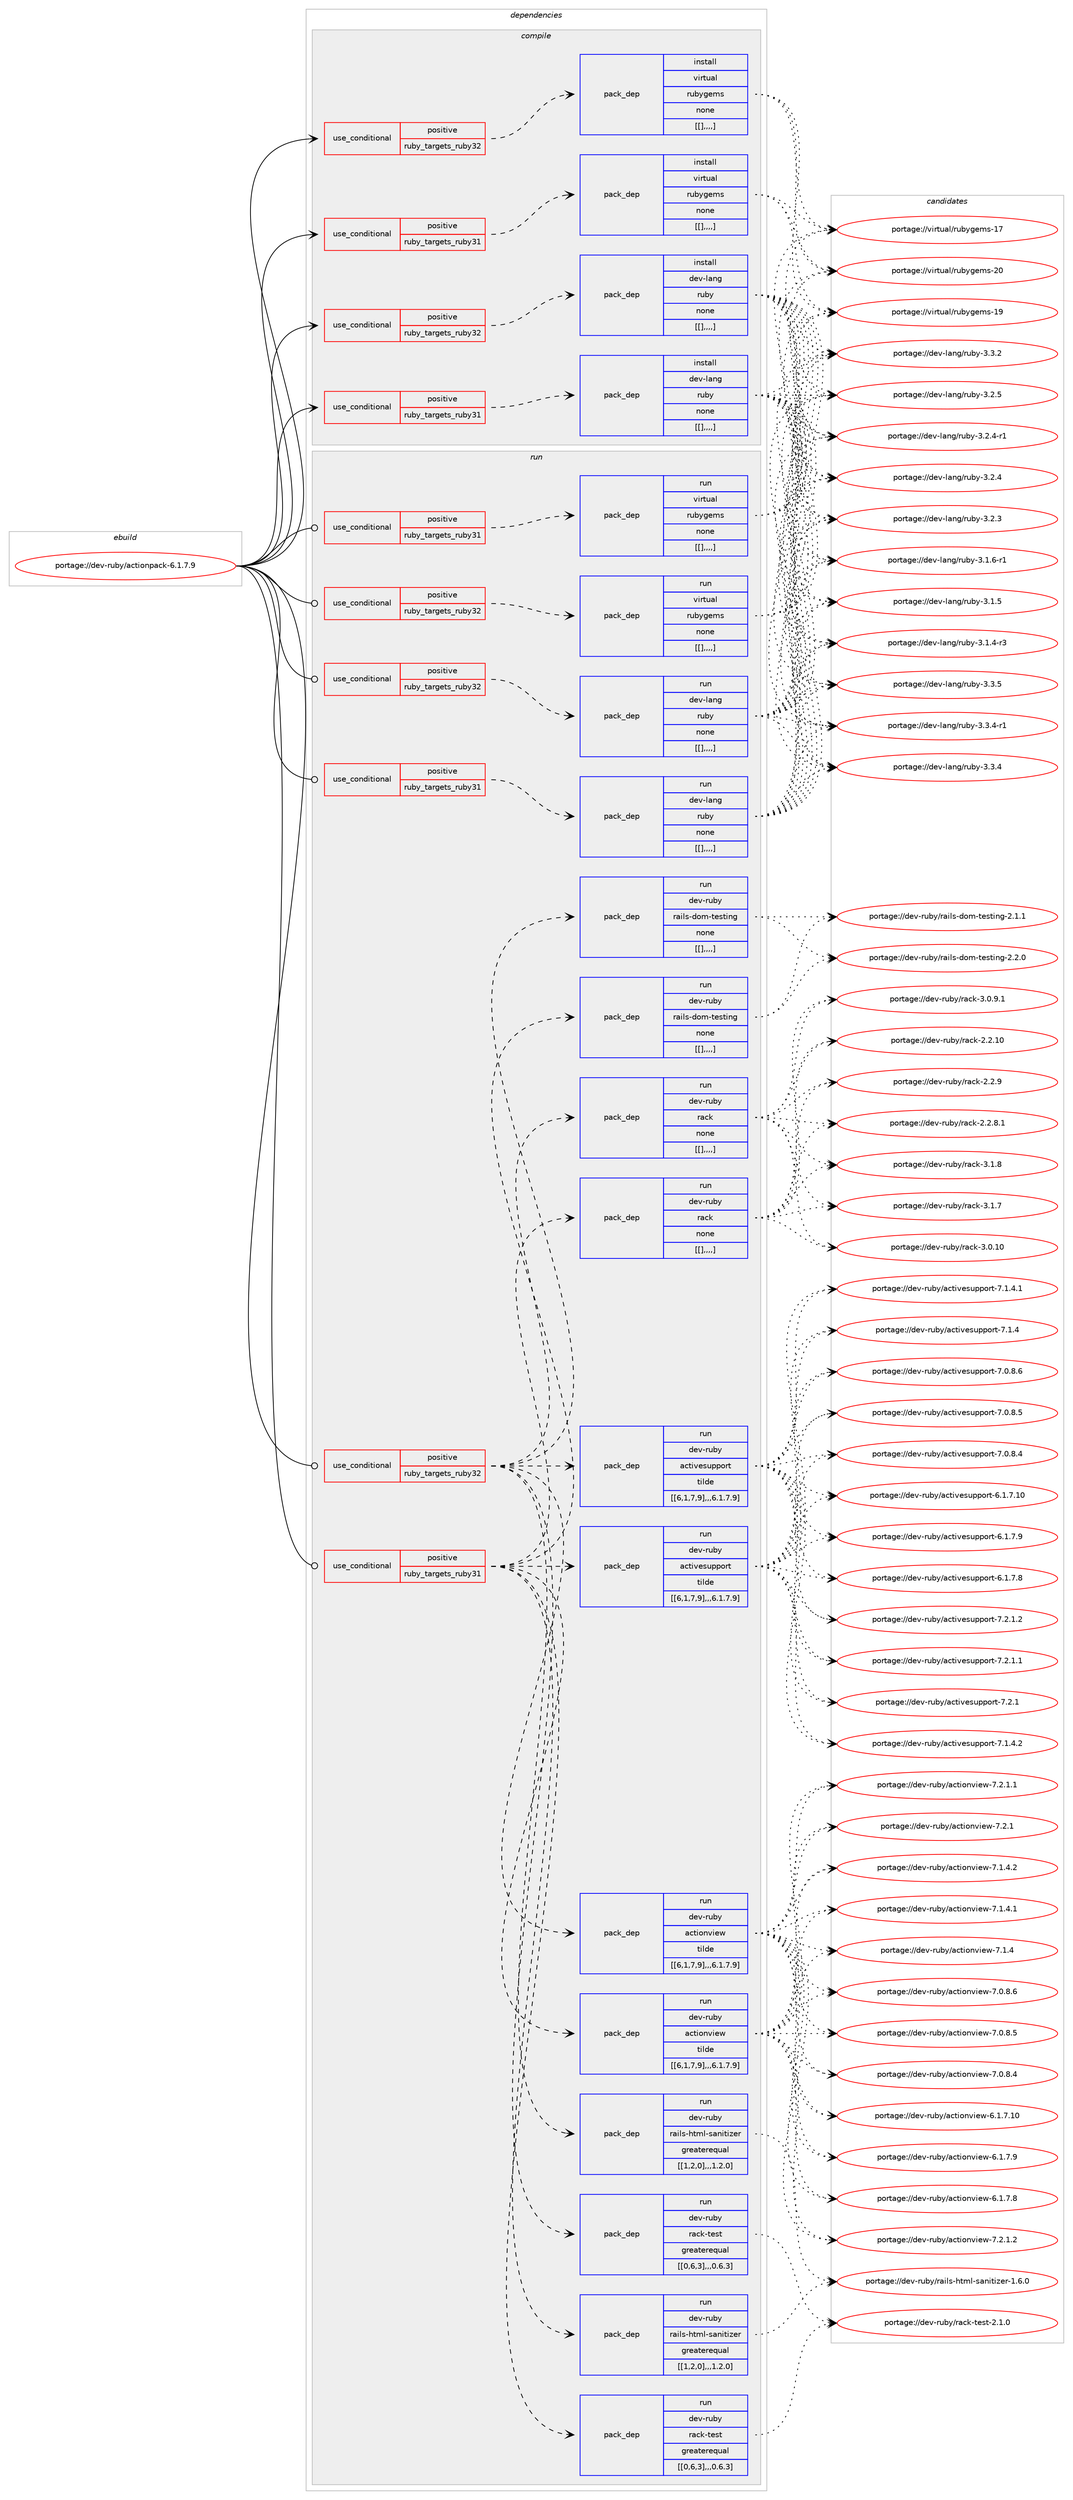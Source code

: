 digraph prolog {

# *************
# Graph options
# *************

newrank=true;
concentrate=true;
compound=true;
graph [rankdir=LR,fontname=Helvetica,fontsize=10,ranksep=1.5];#, ranksep=2.5, nodesep=0.2];
edge  [arrowhead=vee];
node  [fontname=Helvetica,fontsize=10];

# **********
# The ebuild
# **********

subgraph cluster_leftcol {
color=gray;
label=<<i>ebuild</i>>;
id [label="portage://dev-ruby/actionpack-6.1.7.9", color=red, width=4, href="../dev-ruby/actionpack-6.1.7.9.svg"];
}

# ****************
# The dependencies
# ****************

subgraph cluster_midcol {
color=gray;
label=<<i>dependencies</i>>;
subgraph cluster_compile {
fillcolor="#eeeeee";
style=filled;
label=<<i>compile</i>>;
subgraph cond46457 {
dependency181507 [label=<<TABLE BORDER="0" CELLBORDER="1" CELLSPACING="0" CELLPADDING="4"><TR><TD ROWSPAN="3" CELLPADDING="10">use_conditional</TD></TR><TR><TD>positive</TD></TR><TR><TD>ruby_targets_ruby31</TD></TR></TABLE>>, shape=none, color=red];
subgraph pack133721 {
dependency181525 [label=<<TABLE BORDER="0" CELLBORDER="1" CELLSPACING="0" CELLPADDING="4" WIDTH="220"><TR><TD ROWSPAN="6" CELLPADDING="30">pack_dep</TD></TR><TR><TD WIDTH="110">install</TD></TR><TR><TD>dev-lang</TD></TR><TR><TD>ruby</TD></TR><TR><TD>none</TD></TR><TR><TD>[[],,,,]</TD></TR></TABLE>>, shape=none, color=blue];
}
dependency181507:e -> dependency181525:w [weight=20,style="dashed",arrowhead="vee"];
}
id:e -> dependency181507:w [weight=20,style="solid",arrowhead="vee"];
subgraph cond46470 {
dependency181550 [label=<<TABLE BORDER="0" CELLBORDER="1" CELLSPACING="0" CELLPADDING="4"><TR><TD ROWSPAN="3" CELLPADDING="10">use_conditional</TD></TR><TR><TD>positive</TD></TR><TR><TD>ruby_targets_ruby31</TD></TR></TABLE>>, shape=none, color=red];
subgraph pack133762 {
dependency181613 [label=<<TABLE BORDER="0" CELLBORDER="1" CELLSPACING="0" CELLPADDING="4" WIDTH="220"><TR><TD ROWSPAN="6" CELLPADDING="30">pack_dep</TD></TR><TR><TD WIDTH="110">install</TD></TR><TR><TD>virtual</TD></TR><TR><TD>rubygems</TD></TR><TR><TD>none</TD></TR><TR><TD>[[],,,,]</TD></TR></TABLE>>, shape=none, color=blue];
}
dependency181550:e -> dependency181613:w [weight=20,style="dashed",arrowhead="vee"];
}
id:e -> dependency181550:w [weight=20,style="solid",arrowhead="vee"];
subgraph cond46503 {
dependency181636 [label=<<TABLE BORDER="0" CELLBORDER="1" CELLSPACING="0" CELLPADDING="4"><TR><TD ROWSPAN="3" CELLPADDING="10">use_conditional</TD></TR><TR><TD>positive</TD></TR><TR><TD>ruby_targets_ruby32</TD></TR></TABLE>>, shape=none, color=red];
subgraph pack133826 {
dependency181686 [label=<<TABLE BORDER="0" CELLBORDER="1" CELLSPACING="0" CELLPADDING="4" WIDTH="220"><TR><TD ROWSPAN="6" CELLPADDING="30">pack_dep</TD></TR><TR><TD WIDTH="110">install</TD></TR><TR><TD>dev-lang</TD></TR><TR><TD>ruby</TD></TR><TR><TD>none</TD></TR><TR><TD>[[],,,,]</TD></TR></TABLE>>, shape=none, color=blue];
}
dependency181636:e -> dependency181686:w [weight=20,style="dashed",arrowhead="vee"];
}
id:e -> dependency181636:w [weight=20,style="solid",arrowhead="vee"];
subgraph cond46516 {
dependency181732 [label=<<TABLE BORDER="0" CELLBORDER="1" CELLSPACING="0" CELLPADDING="4"><TR><TD ROWSPAN="3" CELLPADDING="10">use_conditional</TD></TR><TR><TD>positive</TD></TR><TR><TD>ruby_targets_ruby32</TD></TR></TABLE>>, shape=none, color=red];
subgraph pack133876 {
dependency181755 [label=<<TABLE BORDER="0" CELLBORDER="1" CELLSPACING="0" CELLPADDING="4" WIDTH="220"><TR><TD ROWSPAN="6" CELLPADDING="30">pack_dep</TD></TR><TR><TD WIDTH="110">install</TD></TR><TR><TD>virtual</TD></TR><TR><TD>rubygems</TD></TR><TR><TD>none</TD></TR><TR><TD>[[],,,,]</TD></TR></TABLE>>, shape=none, color=blue];
}
dependency181732:e -> dependency181755:w [weight=20,style="dashed",arrowhead="vee"];
}
id:e -> dependency181732:w [weight=20,style="solid",arrowhead="vee"];
}
subgraph cluster_compileandrun {
fillcolor="#eeeeee";
style=filled;
label=<<i>compile and run</i>>;
}
subgraph cluster_run {
fillcolor="#eeeeee";
style=filled;
label=<<i>run</i>>;
subgraph cond46539 {
dependency181803 [label=<<TABLE BORDER="0" CELLBORDER="1" CELLSPACING="0" CELLPADDING="4"><TR><TD ROWSPAN="3" CELLPADDING="10">use_conditional</TD></TR><TR><TD>positive</TD></TR><TR><TD>ruby_targets_ruby31</TD></TR></TABLE>>, shape=none, color=red];
subgraph pack133920 {
dependency181825 [label=<<TABLE BORDER="0" CELLBORDER="1" CELLSPACING="0" CELLPADDING="4" WIDTH="220"><TR><TD ROWSPAN="6" CELLPADDING="30">pack_dep</TD></TR><TR><TD WIDTH="110">run</TD></TR><TR><TD>dev-lang</TD></TR><TR><TD>ruby</TD></TR><TR><TD>none</TD></TR><TR><TD>[[],,,,]</TD></TR></TABLE>>, shape=none, color=blue];
}
dependency181803:e -> dependency181825:w [weight=20,style="dashed",arrowhead="vee"];
}
id:e -> dependency181803:w [weight=20,style="solid",arrowhead="odot"];
subgraph cond46557 {
dependency181834 [label=<<TABLE BORDER="0" CELLBORDER="1" CELLSPACING="0" CELLPADDING="4"><TR><TD ROWSPAN="3" CELLPADDING="10">use_conditional</TD></TR><TR><TD>positive</TD></TR><TR><TD>ruby_targets_ruby31</TD></TR></TABLE>>, shape=none, color=red];
subgraph pack133947 {
dependency181883 [label=<<TABLE BORDER="0" CELLBORDER="1" CELLSPACING="0" CELLPADDING="4" WIDTH="220"><TR><TD ROWSPAN="6" CELLPADDING="30">pack_dep</TD></TR><TR><TD WIDTH="110">run</TD></TR><TR><TD>dev-ruby</TD></TR><TR><TD>activesupport</TD></TR><TR><TD>tilde</TD></TR><TR><TD>[[6,1,7,9],,,6.1.7.9]</TD></TR></TABLE>>, shape=none, color=blue];
}
dependency181834:e -> dependency181883:w [weight=20,style="dashed",arrowhead="vee"];
subgraph pack134043 {
dependency181985 [label=<<TABLE BORDER="0" CELLBORDER="1" CELLSPACING="0" CELLPADDING="4" WIDTH="220"><TR><TD ROWSPAN="6" CELLPADDING="30">pack_dep</TD></TR><TR><TD WIDTH="110">run</TD></TR><TR><TD>dev-ruby</TD></TR><TR><TD>actionview</TD></TR><TR><TD>tilde</TD></TR><TR><TD>[[6,1,7,9],,,6.1.7.9]</TD></TR></TABLE>>, shape=none, color=blue];
}
dependency181834:e -> dependency181985:w [weight=20,style="dashed",arrowhead="vee"];
subgraph pack134077 {
dependency182031 [label=<<TABLE BORDER="0" CELLBORDER="1" CELLSPACING="0" CELLPADDING="4" WIDTH="220"><TR><TD ROWSPAN="6" CELLPADDING="30">pack_dep</TD></TR><TR><TD WIDTH="110">run</TD></TR><TR><TD>dev-ruby</TD></TR><TR><TD>rack</TD></TR><TR><TD>none</TD></TR><TR><TD>[[],,,,]</TD></TR></TABLE>>, shape=none, color=blue];
}
dependency181834:e -> dependency182031:w [weight=20,style="dashed",arrowhead="vee"];
subgraph pack134079 {
dependency182097 [label=<<TABLE BORDER="0" CELLBORDER="1" CELLSPACING="0" CELLPADDING="4" WIDTH="220"><TR><TD ROWSPAN="6" CELLPADDING="30">pack_dep</TD></TR><TR><TD WIDTH="110">run</TD></TR><TR><TD>dev-ruby</TD></TR><TR><TD>rack-test</TD></TR><TR><TD>greaterequal</TD></TR><TR><TD>[[0,6,3],,,0.6.3]</TD></TR></TABLE>>, shape=none, color=blue];
}
dependency181834:e -> dependency182097:w [weight=20,style="dashed",arrowhead="vee"];
subgraph pack134124 {
dependency182102 [label=<<TABLE BORDER="0" CELLBORDER="1" CELLSPACING="0" CELLPADDING="4" WIDTH="220"><TR><TD ROWSPAN="6" CELLPADDING="30">pack_dep</TD></TR><TR><TD WIDTH="110">run</TD></TR><TR><TD>dev-ruby</TD></TR><TR><TD>rails-html-sanitizer</TD></TR><TR><TD>greaterequal</TD></TR><TR><TD>[[1,2,0],,,1.2.0]</TD></TR></TABLE>>, shape=none, color=blue];
}
dependency181834:e -> dependency182102:w [weight=20,style="dashed",arrowhead="vee"];
subgraph pack134138 {
dependency182145 [label=<<TABLE BORDER="0" CELLBORDER="1" CELLSPACING="0" CELLPADDING="4" WIDTH="220"><TR><TD ROWSPAN="6" CELLPADDING="30">pack_dep</TD></TR><TR><TD WIDTH="110">run</TD></TR><TR><TD>dev-ruby</TD></TR><TR><TD>rails-dom-testing</TD></TR><TR><TD>none</TD></TR><TR><TD>[[],,,,]</TD></TR></TABLE>>, shape=none, color=blue];
}
dependency181834:e -> dependency182145:w [weight=20,style="dashed",arrowhead="vee"];
}
id:e -> dependency181834:w [weight=20,style="solid",arrowhead="odot"];
subgraph cond46650 {
dependency182165 [label=<<TABLE BORDER="0" CELLBORDER="1" CELLSPACING="0" CELLPADDING="4"><TR><TD ROWSPAN="3" CELLPADDING="10">use_conditional</TD></TR><TR><TD>positive</TD></TR><TR><TD>ruby_targets_ruby31</TD></TR></TABLE>>, shape=none, color=red];
subgraph pack134178 {
dependency182191 [label=<<TABLE BORDER="0" CELLBORDER="1" CELLSPACING="0" CELLPADDING="4" WIDTH="220"><TR><TD ROWSPAN="6" CELLPADDING="30">pack_dep</TD></TR><TR><TD WIDTH="110">run</TD></TR><TR><TD>virtual</TD></TR><TR><TD>rubygems</TD></TR><TR><TD>none</TD></TR><TR><TD>[[],,,,]</TD></TR></TABLE>>, shape=none, color=blue];
}
dependency182165:e -> dependency182191:w [weight=20,style="dashed",arrowhead="vee"];
}
id:e -> dependency182165:w [weight=20,style="solid",arrowhead="odot"];
subgraph cond46672 {
dependency182239 [label=<<TABLE BORDER="0" CELLBORDER="1" CELLSPACING="0" CELLPADDING="4"><TR><TD ROWSPAN="3" CELLPADDING="10">use_conditional</TD></TR><TR><TD>positive</TD></TR><TR><TD>ruby_targets_ruby32</TD></TR></TABLE>>, shape=none, color=red];
subgraph pack134209 {
dependency182245 [label=<<TABLE BORDER="0" CELLBORDER="1" CELLSPACING="0" CELLPADDING="4" WIDTH="220"><TR><TD ROWSPAN="6" CELLPADDING="30">pack_dep</TD></TR><TR><TD WIDTH="110">run</TD></TR><TR><TD>dev-lang</TD></TR><TR><TD>ruby</TD></TR><TR><TD>none</TD></TR><TR><TD>[[],,,,]</TD></TR></TABLE>>, shape=none, color=blue];
}
dependency182239:e -> dependency182245:w [weight=20,style="dashed",arrowhead="vee"];
}
id:e -> dependency182239:w [weight=20,style="solid",arrowhead="odot"];
subgraph cond46711 {
dependency182296 [label=<<TABLE BORDER="0" CELLBORDER="1" CELLSPACING="0" CELLPADDING="4"><TR><TD ROWSPAN="3" CELLPADDING="10">use_conditional</TD></TR><TR><TD>positive</TD></TR><TR><TD>ruby_targets_ruby32</TD></TR></TABLE>>, shape=none, color=red];
subgraph pack134307 {
dependency182504 [label=<<TABLE BORDER="0" CELLBORDER="1" CELLSPACING="0" CELLPADDING="4" WIDTH="220"><TR><TD ROWSPAN="6" CELLPADDING="30">pack_dep</TD></TR><TR><TD WIDTH="110">run</TD></TR><TR><TD>dev-ruby</TD></TR><TR><TD>activesupport</TD></TR><TR><TD>tilde</TD></TR><TR><TD>[[6,1,7,9],,,6.1.7.9]</TD></TR></TABLE>>, shape=none, color=blue];
}
dependency182296:e -> dependency182504:w [weight=20,style="dashed",arrowhead="vee"];
subgraph pack134380 {
dependency182521 [label=<<TABLE BORDER="0" CELLBORDER="1" CELLSPACING="0" CELLPADDING="4" WIDTH="220"><TR><TD ROWSPAN="6" CELLPADDING="30">pack_dep</TD></TR><TR><TD WIDTH="110">run</TD></TR><TR><TD>dev-ruby</TD></TR><TR><TD>actionview</TD></TR><TR><TD>tilde</TD></TR><TR><TD>[[6,1,7,9],,,6.1.7.9]</TD></TR></TABLE>>, shape=none, color=blue];
}
dependency182296:e -> dependency182521:w [weight=20,style="dashed",arrowhead="vee"];
subgraph pack134406 {
dependency182541 [label=<<TABLE BORDER="0" CELLBORDER="1" CELLSPACING="0" CELLPADDING="4" WIDTH="220"><TR><TD ROWSPAN="6" CELLPADDING="30">pack_dep</TD></TR><TR><TD WIDTH="110">run</TD></TR><TR><TD>dev-ruby</TD></TR><TR><TD>rack</TD></TR><TR><TD>none</TD></TR><TR><TD>[[],,,,]</TD></TR></TABLE>>, shape=none, color=blue];
}
dependency182296:e -> dependency182541:w [weight=20,style="dashed",arrowhead="vee"];
subgraph pack134422 {
dependency182594 [label=<<TABLE BORDER="0" CELLBORDER="1" CELLSPACING="0" CELLPADDING="4" WIDTH="220"><TR><TD ROWSPAN="6" CELLPADDING="30">pack_dep</TD></TR><TR><TD WIDTH="110">run</TD></TR><TR><TD>dev-ruby</TD></TR><TR><TD>rack-test</TD></TR><TR><TD>greaterequal</TD></TR><TR><TD>[[0,6,3],,,0.6.3]</TD></TR></TABLE>>, shape=none, color=blue];
}
dependency182296:e -> dependency182594:w [weight=20,style="dashed",arrowhead="vee"];
subgraph pack134452 {
dependency182615 [label=<<TABLE BORDER="0" CELLBORDER="1" CELLSPACING="0" CELLPADDING="4" WIDTH="220"><TR><TD ROWSPAN="6" CELLPADDING="30">pack_dep</TD></TR><TR><TD WIDTH="110">run</TD></TR><TR><TD>dev-ruby</TD></TR><TR><TD>rails-html-sanitizer</TD></TR><TR><TD>greaterequal</TD></TR><TR><TD>[[1,2,0],,,1.2.0]</TD></TR></TABLE>>, shape=none, color=blue];
}
dependency182296:e -> dependency182615:w [weight=20,style="dashed",arrowhead="vee"];
subgraph pack134505 {
dependency182692 [label=<<TABLE BORDER="0" CELLBORDER="1" CELLSPACING="0" CELLPADDING="4" WIDTH="220"><TR><TD ROWSPAN="6" CELLPADDING="30">pack_dep</TD></TR><TR><TD WIDTH="110">run</TD></TR><TR><TD>dev-ruby</TD></TR><TR><TD>rails-dom-testing</TD></TR><TR><TD>none</TD></TR><TR><TD>[[],,,,]</TD></TR></TABLE>>, shape=none, color=blue];
}
dependency182296:e -> dependency182692:w [weight=20,style="dashed",arrowhead="vee"];
}
id:e -> dependency182296:w [weight=20,style="solid",arrowhead="odot"];
subgraph cond46833 {
dependency182698 [label=<<TABLE BORDER="0" CELLBORDER="1" CELLSPACING="0" CELLPADDING="4"><TR><TD ROWSPAN="3" CELLPADDING="10">use_conditional</TD></TR><TR><TD>positive</TD></TR><TR><TD>ruby_targets_ruby32</TD></TR></TABLE>>, shape=none, color=red];
subgraph pack134527 {
dependency182731 [label=<<TABLE BORDER="0" CELLBORDER="1" CELLSPACING="0" CELLPADDING="4" WIDTH="220"><TR><TD ROWSPAN="6" CELLPADDING="30">pack_dep</TD></TR><TR><TD WIDTH="110">run</TD></TR><TR><TD>virtual</TD></TR><TR><TD>rubygems</TD></TR><TR><TD>none</TD></TR><TR><TD>[[],,,,]</TD></TR></TABLE>>, shape=none, color=blue];
}
dependency182698:e -> dependency182731:w [weight=20,style="dashed",arrowhead="vee"];
}
id:e -> dependency182698:w [weight=20,style="solid",arrowhead="odot"];
}
}

# **************
# The candidates
# **************

subgraph cluster_choices {
rank=same;
color=gray;
label=<<i>candidates</i>>;

subgraph choice133003 {
color=black;
nodesep=1;
choice10010111845108971101034711411798121455146514653 [label="portage://dev-lang/ruby-3.3.5", color=red, width=4,href="../dev-lang/ruby-3.3.5.svg"];
choice100101118451089711010347114117981214551465146524511449 [label="portage://dev-lang/ruby-3.3.4-r1", color=red, width=4,href="../dev-lang/ruby-3.3.4-r1.svg"];
choice10010111845108971101034711411798121455146514652 [label="portage://dev-lang/ruby-3.3.4", color=red, width=4,href="../dev-lang/ruby-3.3.4.svg"];
choice10010111845108971101034711411798121455146514650 [label="portage://dev-lang/ruby-3.3.2", color=red, width=4,href="../dev-lang/ruby-3.3.2.svg"];
choice10010111845108971101034711411798121455146504653 [label="portage://dev-lang/ruby-3.2.5", color=red, width=4,href="../dev-lang/ruby-3.2.5.svg"];
choice100101118451089711010347114117981214551465046524511449 [label="portage://dev-lang/ruby-3.2.4-r1", color=red, width=4,href="../dev-lang/ruby-3.2.4-r1.svg"];
choice10010111845108971101034711411798121455146504652 [label="portage://dev-lang/ruby-3.2.4", color=red, width=4,href="../dev-lang/ruby-3.2.4.svg"];
choice10010111845108971101034711411798121455146504651 [label="portage://dev-lang/ruby-3.2.3", color=red, width=4,href="../dev-lang/ruby-3.2.3.svg"];
choice100101118451089711010347114117981214551464946544511449 [label="portage://dev-lang/ruby-3.1.6-r1", color=red, width=4,href="../dev-lang/ruby-3.1.6-r1.svg"];
choice10010111845108971101034711411798121455146494653 [label="portage://dev-lang/ruby-3.1.5", color=red, width=4,href="../dev-lang/ruby-3.1.5.svg"];
choice100101118451089711010347114117981214551464946524511451 [label="portage://dev-lang/ruby-3.1.4-r3", color=red, width=4,href="../dev-lang/ruby-3.1.4-r3.svg"];
dependency181525:e -> choice10010111845108971101034711411798121455146514653:w [style=dotted,weight="100"];
dependency181525:e -> choice100101118451089711010347114117981214551465146524511449:w [style=dotted,weight="100"];
dependency181525:e -> choice10010111845108971101034711411798121455146514652:w [style=dotted,weight="100"];
dependency181525:e -> choice10010111845108971101034711411798121455146514650:w [style=dotted,weight="100"];
dependency181525:e -> choice10010111845108971101034711411798121455146504653:w [style=dotted,weight="100"];
dependency181525:e -> choice100101118451089711010347114117981214551465046524511449:w [style=dotted,weight="100"];
dependency181525:e -> choice10010111845108971101034711411798121455146504652:w [style=dotted,weight="100"];
dependency181525:e -> choice10010111845108971101034711411798121455146504651:w [style=dotted,weight="100"];
dependency181525:e -> choice100101118451089711010347114117981214551464946544511449:w [style=dotted,weight="100"];
dependency181525:e -> choice10010111845108971101034711411798121455146494653:w [style=dotted,weight="100"];
dependency181525:e -> choice100101118451089711010347114117981214551464946524511451:w [style=dotted,weight="100"];
}
subgraph choice133017 {
color=black;
nodesep=1;
choice118105114116117971084711411798121103101109115455048 [label="portage://virtual/rubygems-20", color=red, width=4,href="../virtual/rubygems-20.svg"];
choice118105114116117971084711411798121103101109115454957 [label="portage://virtual/rubygems-19", color=red, width=4,href="../virtual/rubygems-19.svg"];
choice118105114116117971084711411798121103101109115454955 [label="portage://virtual/rubygems-17", color=red, width=4,href="../virtual/rubygems-17.svg"];
dependency181613:e -> choice118105114116117971084711411798121103101109115455048:w [style=dotted,weight="100"];
dependency181613:e -> choice118105114116117971084711411798121103101109115454957:w [style=dotted,weight="100"];
dependency181613:e -> choice118105114116117971084711411798121103101109115454955:w [style=dotted,weight="100"];
}
subgraph choice133034 {
color=black;
nodesep=1;
choice10010111845108971101034711411798121455146514653 [label="portage://dev-lang/ruby-3.3.5", color=red, width=4,href="../dev-lang/ruby-3.3.5.svg"];
choice100101118451089711010347114117981214551465146524511449 [label="portage://dev-lang/ruby-3.3.4-r1", color=red, width=4,href="../dev-lang/ruby-3.3.4-r1.svg"];
choice10010111845108971101034711411798121455146514652 [label="portage://dev-lang/ruby-3.3.4", color=red, width=4,href="../dev-lang/ruby-3.3.4.svg"];
choice10010111845108971101034711411798121455146514650 [label="portage://dev-lang/ruby-3.3.2", color=red, width=4,href="../dev-lang/ruby-3.3.2.svg"];
choice10010111845108971101034711411798121455146504653 [label="portage://dev-lang/ruby-3.2.5", color=red, width=4,href="../dev-lang/ruby-3.2.5.svg"];
choice100101118451089711010347114117981214551465046524511449 [label="portage://dev-lang/ruby-3.2.4-r1", color=red, width=4,href="../dev-lang/ruby-3.2.4-r1.svg"];
choice10010111845108971101034711411798121455146504652 [label="portage://dev-lang/ruby-3.2.4", color=red, width=4,href="../dev-lang/ruby-3.2.4.svg"];
choice10010111845108971101034711411798121455146504651 [label="portage://dev-lang/ruby-3.2.3", color=red, width=4,href="../dev-lang/ruby-3.2.3.svg"];
choice100101118451089711010347114117981214551464946544511449 [label="portage://dev-lang/ruby-3.1.6-r1", color=red, width=4,href="../dev-lang/ruby-3.1.6-r1.svg"];
choice10010111845108971101034711411798121455146494653 [label="portage://dev-lang/ruby-3.1.5", color=red, width=4,href="../dev-lang/ruby-3.1.5.svg"];
choice100101118451089711010347114117981214551464946524511451 [label="portage://dev-lang/ruby-3.1.4-r3", color=red, width=4,href="../dev-lang/ruby-3.1.4-r3.svg"];
dependency181686:e -> choice10010111845108971101034711411798121455146514653:w [style=dotted,weight="100"];
dependency181686:e -> choice100101118451089711010347114117981214551465146524511449:w [style=dotted,weight="100"];
dependency181686:e -> choice10010111845108971101034711411798121455146514652:w [style=dotted,weight="100"];
dependency181686:e -> choice10010111845108971101034711411798121455146514650:w [style=dotted,weight="100"];
dependency181686:e -> choice10010111845108971101034711411798121455146504653:w [style=dotted,weight="100"];
dependency181686:e -> choice100101118451089711010347114117981214551465046524511449:w [style=dotted,weight="100"];
dependency181686:e -> choice10010111845108971101034711411798121455146504652:w [style=dotted,weight="100"];
dependency181686:e -> choice10010111845108971101034711411798121455146504651:w [style=dotted,weight="100"];
dependency181686:e -> choice100101118451089711010347114117981214551464946544511449:w [style=dotted,weight="100"];
dependency181686:e -> choice10010111845108971101034711411798121455146494653:w [style=dotted,weight="100"];
dependency181686:e -> choice100101118451089711010347114117981214551464946524511451:w [style=dotted,weight="100"];
}
subgraph choice133057 {
color=black;
nodesep=1;
choice118105114116117971084711411798121103101109115455048 [label="portage://virtual/rubygems-20", color=red, width=4,href="../virtual/rubygems-20.svg"];
choice118105114116117971084711411798121103101109115454957 [label="portage://virtual/rubygems-19", color=red, width=4,href="../virtual/rubygems-19.svg"];
choice118105114116117971084711411798121103101109115454955 [label="portage://virtual/rubygems-17", color=red, width=4,href="../virtual/rubygems-17.svg"];
dependency181755:e -> choice118105114116117971084711411798121103101109115455048:w [style=dotted,weight="100"];
dependency181755:e -> choice118105114116117971084711411798121103101109115454957:w [style=dotted,weight="100"];
dependency181755:e -> choice118105114116117971084711411798121103101109115454955:w [style=dotted,weight="100"];
}
subgraph choice133061 {
color=black;
nodesep=1;
choice10010111845108971101034711411798121455146514653 [label="portage://dev-lang/ruby-3.3.5", color=red, width=4,href="../dev-lang/ruby-3.3.5.svg"];
choice100101118451089711010347114117981214551465146524511449 [label="portage://dev-lang/ruby-3.3.4-r1", color=red, width=4,href="../dev-lang/ruby-3.3.4-r1.svg"];
choice10010111845108971101034711411798121455146514652 [label="portage://dev-lang/ruby-3.3.4", color=red, width=4,href="../dev-lang/ruby-3.3.4.svg"];
choice10010111845108971101034711411798121455146514650 [label="portage://dev-lang/ruby-3.3.2", color=red, width=4,href="../dev-lang/ruby-3.3.2.svg"];
choice10010111845108971101034711411798121455146504653 [label="portage://dev-lang/ruby-3.2.5", color=red, width=4,href="../dev-lang/ruby-3.2.5.svg"];
choice100101118451089711010347114117981214551465046524511449 [label="portage://dev-lang/ruby-3.2.4-r1", color=red, width=4,href="../dev-lang/ruby-3.2.4-r1.svg"];
choice10010111845108971101034711411798121455146504652 [label="portage://dev-lang/ruby-3.2.4", color=red, width=4,href="../dev-lang/ruby-3.2.4.svg"];
choice10010111845108971101034711411798121455146504651 [label="portage://dev-lang/ruby-3.2.3", color=red, width=4,href="../dev-lang/ruby-3.2.3.svg"];
choice100101118451089711010347114117981214551464946544511449 [label="portage://dev-lang/ruby-3.1.6-r1", color=red, width=4,href="../dev-lang/ruby-3.1.6-r1.svg"];
choice10010111845108971101034711411798121455146494653 [label="portage://dev-lang/ruby-3.1.5", color=red, width=4,href="../dev-lang/ruby-3.1.5.svg"];
choice100101118451089711010347114117981214551464946524511451 [label="portage://dev-lang/ruby-3.1.4-r3", color=red, width=4,href="../dev-lang/ruby-3.1.4-r3.svg"];
dependency181825:e -> choice10010111845108971101034711411798121455146514653:w [style=dotted,weight="100"];
dependency181825:e -> choice100101118451089711010347114117981214551465146524511449:w [style=dotted,weight="100"];
dependency181825:e -> choice10010111845108971101034711411798121455146514652:w [style=dotted,weight="100"];
dependency181825:e -> choice10010111845108971101034711411798121455146514650:w [style=dotted,weight="100"];
dependency181825:e -> choice10010111845108971101034711411798121455146504653:w [style=dotted,weight="100"];
dependency181825:e -> choice100101118451089711010347114117981214551465046524511449:w [style=dotted,weight="100"];
dependency181825:e -> choice10010111845108971101034711411798121455146504652:w [style=dotted,weight="100"];
dependency181825:e -> choice10010111845108971101034711411798121455146504651:w [style=dotted,weight="100"];
dependency181825:e -> choice100101118451089711010347114117981214551464946544511449:w [style=dotted,weight="100"];
dependency181825:e -> choice10010111845108971101034711411798121455146494653:w [style=dotted,weight="100"];
dependency181825:e -> choice100101118451089711010347114117981214551464946524511451:w [style=dotted,weight="100"];
}
subgraph choice133103 {
color=black;
nodesep=1;
choice10010111845114117981214797991161051181011151171121121111141164555465046494650 [label="portage://dev-ruby/activesupport-7.2.1.2", color=red, width=4,href="../dev-ruby/activesupport-7.2.1.2.svg"];
choice10010111845114117981214797991161051181011151171121121111141164555465046494649 [label="portage://dev-ruby/activesupport-7.2.1.1", color=red, width=4,href="../dev-ruby/activesupport-7.2.1.1.svg"];
choice1001011184511411798121479799116105118101115117112112111114116455546504649 [label="portage://dev-ruby/activesupport-7.2.1", color=red, width=4,href="../dev-ruby/activesupport-7.2.1.svg"];
choice10010111845114117981214797991161051181011151171121121111141164555464946524650 [label="portage://dev-ruby/activesupport-7.1.4.2", color=red, width=4,href="../dev-ruby/activesupport-7.1.4.2.svg"];
choice10010111845114117981214797991161051181011151171121121111141164555464946524649 [label="portage://dev-ruby/activesupport-7.1.4.1", color=red, width=4,href="../dev-ruby/activesupport-7.1.4.1.svg"];
choice1001011184511411798121479799116105118101115117112112111114116455546494652 [label="portage://dev-ruby/activesupport-7.1.4", color=red, width=4,href="../dev-ruby/activesupport-7.1.4.svg"];
choice10010111845114117981214797991161051181011151171121121111141164555464846564654 [label="portage://dev-ruby/activesupport-7.0.8.6", color=red, width=4,href="../dev-ruby/activesupport-7.0.8.6.svg"];
choice10010111845114117981214797991161051181011151171121121111141164555464846564653 [label="portage://dev-ruby/activesupport-7.0.8.5", color=red, width=4,href="../dev-ruby/activesupport-7.0.8.5.svg"];
choice10010111845114117981214797991161051181011151171121121111141164555464846564652 [label="portage://dev-ruby/activesupport-7.0.8.4", color=red, width=4,href="../dev-ruby/activesupport-7.0.8.4.svg"];
choice1001011184511411798121479799116105118101115117112112111114116455446494655464948 [label="portage://dev-ruby/activesupport-6.1.7.10", color=red, width=4,href="../dev-ruby/activesupport-6.1.7.10.svg"];
choice10010111845114117981214797991161051181011151171121121111141164554464946554657 [label="portage://dev-ruby/activesupport-6.1.7.9", color=red, width=4,href="../dev-ruby/activesupport-6.1.7.9.svg"];
choice10010111845114117981214797991161051181011151171121121111141164554464946554656 [label="portage://dev-ruby/activesupport-6.1.7.8", color=red, width=4,href="../dev-ruby/activesupport-6.1.7.8.svg"];
dependency181883:e -> choice10010111845114117981214797991161051181011151171121121111141164555465046494650:w [style=dotted,weight="100"];
dependency181883:e -> choice10010111845114117981214797991161051181011151171121121111141164555465046494649:w [style=dotted,weight="100"];
dependency181883:e -> choice1001011184511411798121479799116105118101115117112112111114116455546504649:w [style=dotted,weight="100"];
dependency181883:e -> choice10010111845114117981214797991161051181011151171121121111141164555464946524650:w [style=dotted,weight="100"];
dependency181883:e -> choice10010111845114117981214797991161051181011151171121121111141164555464946524649:w [style=dotted,weight="100"];
dependency181883:e -> choice1001011184511411798121479799116105118101115117112112111114116455546494652:w [style=dotted,weight="100"];
dependency181883:e -> choice10010111845114117981214797991161051181011151171121121111141164555464846564654:w [style=dotted,weight="100"];
dependency181883:e -> choice10010111845114117981214797991161051181011151171121121111141164555464846564653:w [style=dotted,weight="100"];
dependency181883:e -> choice10010111845114117981214797991161051181011151171121121111141164555464846564652:w [style=dotted,weight="100"];
dependency181883:e -> choice1001011184511411798121479799116105118101115117112112111114116455446494655464948:w [style=dotted,weight="100"];
dependency181883:e -> choice10010111845114117981214797991161051181011151171121121111141164554464946554657:w [style=dotted,weight="100"];
dependency181883:e -> choice10010111845114117981214797991161051181011151171121121111141164554464946554656:w [style=dotted,weight="100"];
}
subgraph choice133113 {
color=black;
nodesep=1;
choice10010111845114117981214797991161051111101181051011194555465046494650 [label="portage://dev-ruby/actionview-7.2.1.2", color=red, width=4,href="../dev-ruby/actionview-7.2.1.2.svg"];
choice10010111845114117981214797991161051111101181051011194555465046494649 [label="portage://dev-ruby/actionview-7.2.1.1", color=red, width=4,href="../dev-ruby/actionview-7.2.1.1.svg"];
choice1001011184511411798121479799116105111110118105101119455546504649 [label="portage://dev-ruby/actionview-7.2.1", color=red, width=4,href="../dev-ruby/actionview-7.2.1.svg"];
choice10010111845114117981214797991161051111101181051011194555464946524650 [label="portage://dev-ruby/actionview-7.1.4.2", color=red, width=4,href="../dev-ruby/actionview-7.1.4.2.svg"];
choice10010111845114117981214797991161051111101181051011194555464946524649 [label="portage://dev-ruby/actionview-7.1.4.1", color=red, width=4,href="../dev-ruby/actionview-7.1.4.1.svg"];
choice1001011184511411798121479799116105111110118105101119455546494652 [label="portage://dev-ruby/actionview-7.1.4", color=red, width=4,href="../dev-ruby/actionview-7.1.4.svg"];
choice10010111845114117981214797991161051111101181051011194555464846564654 [label="portage://dev-ruby/actionview-7.0.8.6", color=red, width=4,href="../dev-ruby/actionview-7.0.8.6.svg"];
choice10010111845114117981214797991161051111101181051011194555464846564653 [label="portage://dev-ruby/actionview-7.0.8.5", color=red, width=4,href="../dev-ruby/actionview-7.0.8.5.svg"];
choice10010111845114117981214797991161051111101181051011194555464846564652 [label="portage://dev-ruby/actionview-7.0.8.4", color=red, width=4,href="../dev-ruby/actionview-7.0.8.4.svg"];
choice1001011184511411798121479799116105111110118105101119455446494655464948 [label="portage://dev-ruby/actionview-6.1.7.10", color=red, width=4,href="../dev-ruby/actionview-6.1.7.10.svg"];
choice10010111845114117981214797991161051111101181051011194554464946554657 [label="portage://dev-ruby/actionview-6.1.7.9", color=red, width=4,href="../dev-ruby/actionview-6.1.7.9.svg"];
choice10010111845114117981214797991161051111101181051011194554464946554656 [label="portage://dev-ruby/actionview-6.1.7.8", color=red, width=4,href="../dev-ruby/actionview-6.1.7.8.svg"];
dependency181985:e -> choice10010111845114117981214797991161051111101181051011194555465046494650:w [style=dotted,weight="100"];
dependency181985:e -> choice10010111845114117981214797991161051111101181051011194555465046494649:w [style=dotted,weight="100"];
dependency181985:e -> choice1001011184511411798121479799116105111110118105101119455546504649:w [style=dotted,weight="100"];
dependency181985:e -> choice10010111845114117981214797991161051111101181051011194555464946524650:w [style=dotted,weight="100"];
dependency181985:e -> choice10010111845114117981214797991161051111101181051011194555464946524649:w [style=dotted,weight="100"];
dependency181985:e -> choice1001011184511411798121479799116105111110118105101119455546494652:w [style=dotted,weight="100"];
dependency181985:e -> choice10010111845114117981214797991161051111101181051011194555464846564654:w [style=dotted,weight="100"];
dependency181985:e -> choice10010111845114117981214797991161051111101181051011194555464846564653:w [style=dotted,weight="100"];
dependency181985:e -> choice10010111845114117981214797991161051111101181051011194555464846564652:w [style=dotted,weight="100"];
dependency181985:e -> choice1001011184511411798121479799116105111110118105101119455446494655464948:w [style=dotted,weight="100"];
dependency181985:e -> choice10010111845114117981214797991161051111101181051011194554464946554657:w [style=dotted,weight="100"];
dependency181985:e -> choice10010111845114117981214797991161051111101181051011194554464946554656:w [style=dotted,weight="100"];
}
subgraph choice133129 {
color=black;
nodesep=1;
choice1001011184511411798121471149799107455146494656 [label="portage://dev-ruby/rack-3.1.8", color=red, width=4,href="../dev-ruby/rack-3.1.8.svg"];
choice1001011184511411798121471149799107455146494655 [label="portage://dev-ruby/rack-3.1.7", color=red, width=4,href="../dev-ruby/rack-3.1.7.svg"];
choice100101118451141179812147114979910745514648464948 [label="portage://dev-ruby/rack-3.0.10", color=red, width=4,href="../dev-ruby/rack-3.0.10.svg"];
choice10010111845114117981214711497991074551464846574649 [label="portage://dev-ruby/rack-3.0.9.1", color=red, width=4,href="../dev-ruby/rack-3.0.9.1.svg"];
choice100101118451141179812147114979910745504650464948 [label="portage://dev-ruby/rack-2.2.10", color=red, width=4,href="../dev-ruby/rack-2.2.10.svg"];
choice1001011184511411798121471149799107455046504657 [label="portage://dev-ruby/rack-2.2.9", color=red, width=4,href="../dev-ruby/rack-2.2.9.svg"];
choice10010111845114117981214711497991074550465046564649 [label="portage://dev-ruby/rack-2.2.8.1", color=red, width=4,href="../dev-ruby/rack-2.2.8.1.svg"];
dependency182031:e -> choice1001011184511411798121471149799107455146494656:w [style=dotted,weight="100"];
dependency182031:e -> choice1001011184511411798121471149799107455146494655:w [style=dotted,weight="100"];
dependency182031:e -> choice100101118451141179812147114979910745514648464948:w [style=dotted,weight="100"];
dependency182031:e -> choice10010111845114117981214711497991074551464846574649:w [style=dotted,weight="100"];
dependency182031:e -> choice100101118451141179812147114979910745504650464948:w [style=dotted,weight="100"];
dependency182031:e -> choice1001011184511411798121471149799107455046504657:w [style=dotted,weight="100"];
dependency182031:e -> choice10010111845114117981214711497991074550465046564649:w [style=dotted,weight="100"];
}
subgraph choice133137 {
color=black;
nodesep=1;
choice100101118451141179812147114979910745116101115116455046494648 [label="portage://dev-ruby/rack-test-2.1.0", color=red, width=4,href="../dev-ruby/rack-test-2.1.0.svg"];
dependency182097:e -> choice100101118451141179812147114979910745116101115116455046494648:w [style=dotted,weight="100"];
}
subgraph choice133146 {
color=black;
nodesep=1;
choice10010111845114117981214711497105108115451041161091084511597110105116105122101114454946544648 [label="portage://dev-ruby/rails-html-sanitizer-1.6.0", color=red, width=4,href="../dev-ruby/rails-html-sanitizer-1.6.0.svg"];
dependency182102:e -> choice10010111845114117981214711497105108115451041161091084511597110105116105122101114454946544648:w [style=dotted,weight="100"];
}
subgraph choice133147 {
color=black;
nodesep=1;
choice100101118451141179812147114971051081154510011110945116101115116105110103455046504648 [label="portage://dev-ruby/rails-dom-testing-2.2.0", color=red, width=4,href="../dev-ruby/rails-dom-testing-2.2.0.svg"];
choice100101118451141179812147114971051081154510011110945116101115116105110103455046494649 [label="portage://dev-ruby/rails-dom-testing-2.1.1", color=red, width=4,href="../dev-ruby/rails-dom-testing-2.1.1.svg"];
dependency182145:e -> choice100101118451141179812147114971051081154510011110945116101115116105110103455046504648:w [style=dotted,weight="100"];
dependency182145:e -> choice100101118451141179812147114971051081154510011110945116101115116105110103455046494649:w [style=dotted,weight="100"];
}
subgraph choice133151 {
color=black;
nodesep=1;
choice118105114116117971084711411798121103101109115455048 [label="portage://virtual/rubygems-20", color=red, width=4,href="../virtual/rubygems-20.svg"];
choice118105114116117971084711411798121103101109115454957 [label="portage://virtual/rubygems-19", color=red, width=4,href="../virtual/rubygems-19.svg"];
choice118105114116117971084711411798121103101109115454955 [label="portage://virtual/rubygems-17", color=red, width=4,href="../virtual/rubygems-17.svg"];
dependency182191:e -> choice118105114116117971084711411798121103101109115455048:w [style=dotted,weight="100"];
dependency182191:e -> choice118105114116117971084711411798121103101109115454957:w [style=dotted,weight="100"];
dependency182191:e -> choice118105114116117971084711411798121103101109115454955:w [style=dotted,weight="100"];
}
subgraph choice133196 {
color=black;
nodesep=1;
choice10010111845108971101034711411798121455146514653 [label="portage://dev-lang/ruby-3.3.5", color=red, width=4,href="../dev-lang/ruby-3.3.5.svg"];
choice100101118451089711010347114117981214551465146524511449 [label="portage://dev-lang/ruby-3.3.4-r1", color=red, width=4,href="../dev-lang/ruby-3.3.4-r1.svg"];
choice10010111845108971101034711411798121455146514652 [label="portage://dev-lang/ruby-3.3.4", color=red, width=4,href="../dev-lang/ruby-3.3.4.svg"];
choice10010111845108971101034711411798121455146514650 [label="portage://dev-lang/ruby-3.3.2", color=red, width=4,href="../dev-lang/ruby-3.3.2.svg"];
choice10010111845108971101034711411798121455146504653 [label="portage://dev-lang/ruby-3.2.5", color=red, width=4,href="../dev-lang/ruby-3.2.5.svg"];
choice100101118451089711010347114117981214551465046524511449 [label="portage://dev-lang/ruby-3.2.4-r1", color=red, width=4,href="../dev-lang/ruby-3.2.4-r1.svg"];
choice10010111845108971101034711411798121455146504652 [label="portage://dev-lang/ruby-3.2.4", color=red, width=4,href="../dev-lang/ruby-3.2.4.svg"];
choice10010111845108971101034711411798121455146504651 [label="portage://dev-lang/ruby-3.2.3", color=red, width=4,href="../dev-lang/ruby-3.2.3.svg"];
choice100101118451089711010347114117981214551464946544511449 [label="portage://dev-lang/ruby-3.1.6-r1", color=red, width=4,href="../dev-lang/ruby-3.1.6-r1.svg"];
choice10010111845108971101034711411798121455146494653 [label="portage://dev-lang/ruby-3.1.5", color=red, width=4,href="../dev-lang/ruby-3.1.5.svg"];
choice100101118451089711010347114117981214551464946524511451 [label="portage://dev-lang/ruby-3.1.4-r3", color=red, width=4,href="../dev-lang/ruby-3.1.4-r3.svg"];
dependency182245:e -> choice10010111845108971101034711411798121455146514653:w [style=dotted,weight="100"];
dependency182245:e -> choice100101118451089711010347114117981214551465146524511449:w [style=dotted,weight="100"];
dependency182245:e -> choice10010111845108971101034711411798121455146514652:w [style=dotted,weight="100"];
dependency182245:e -> choice10010111845108971101034711411798121455146514650:w [style=dotted,weight="100"];
dependency182245:e -> choice10010111845108971101034711411798121455146504653:w [style=dotted,weight="100"];
dependency182245:e -> choice100101118451089711010347114117981214551465046524511449:w [style=dotted,weight="100"];
dependency182245:e -> choice10010111845108971101034711411798121455146504652:w [style=dotted,weight="100"];
dependency182245:e -> choice10010111845108971101034711411798121455146504651:w [style=dotted,weight="100"];
dependency182245:e -> choice100101118451089711010347114117981214551464946544511449:w [style=dotted,weight="100"];
dependency182245:e -> choice10010111845108971101034711411798121455146494653:w [style=dotted,weight="100"];
dependency182245:e -> choice100101118451089711010347114117981214551464946524511451:w [style=dotted,weight="100"];
}
subgraph choice133228 {
color=black;
nodesep=1;
choice10010111845114117981214797991161051181011151171121121111141164555465046494650 [label="portage://dev-ruby/activesupport-7.2.1.2", color=red, width=4,href="../dev-ruby/activesupport-7.2.1.2.svg"];
choice10010111845114117981214797991161051181011151171121121111141164555465046494649 [label="portage://dev-ruby/activesupport-7.2.1.1", color=red, width=4,href="../dev-ruby/activesupport-7.2.1.1.svg"];
choice1001011184511411798121479799116105118101115117112112111114116455546504649 [label="portage://dev-ruby/activesupport-7.2.1", color=red, width=4,href="../dev-ruby/activesupport-7.2.1.svg"];
choice10010111845114117981214797991161051181011151171121121111141164555464946524650 [label="portage://dev-ruby/activesupport-7.1.4.2", color=red, width=4,href="../dev-ruby/activesupport-7.1.4.2.svg"];
choice10010111845114117981214797991161051181011151171121121111141164555464946524649 [label="portage://dev-ruby/activesupport-7.1.4.1", color=red, width=4,href="../dev-ruby/activesupport-7.1.4.1.svg"];
choice1001011184511411798121479799116105118101115117112112111114116455546494652 [label="portage://dev-ruby/activesupport-7.1.4", color=red, width=4,href="../dev-ruby/activesupport-7.1.4.svg"];
choice10010111845114117981214797991161051181011151171121121111141164555464846564654 [label="portage://dev-ruby/activesupport-7.0.8.6", color=red, width=4,href="../dev-ruby/activesupport-7.0.8.6.svg"];
choice10010111845114117981214797991161051181011151171121121111141164555464846564653 [label="portage://dev-ruby/activesupport-7.0.8.5", color=red, width=4,href="../dev-ruby/activesupport-7.0.8.5.svg"];
choice10010111845114117981214797991161051181011151171121121111141164555464846564652 [label="portage://dev-ruby/activesupport-7.0.8.4", color=red, width=4,href="../dev-ruby/activesupport-7.0.8.4.svg"];
choice1001011184511411798121479799116105118101115117112112111114116455446494655464948 [label="portage://dev-ruby/activesupport-6.1.7.10", color=red, width=4,href="../dev-ruby/activesupport-6.1.7.10.svg"];
choice10010111845114117981214797991161051181011151171121121111141164554464946554657 [label="portage://dev-ruby/activesupport-6.1.7.9", color=red, width=4,href="../dev-ruby/activesupport-6.1.7.9.svg"];
choice10010111845114117981214797991161051181011151171121121111141164554464946554656 [label="portage://dev-ruby/activesupport-6.1.7.8", color=red, width=4,href="../dev-ruby/activesupport-6.1.7.8.svg"];
dependency182504:e -> choice10010111845114117981214797991161051181011151171121121111141164555465046494650:w [style=dotted,weight="100"];
dependency182504:e -> choice10010111845114117981214797991161051181011151171121121111141164555465046494649:w [style=dotted,weight="100"];
dependency182504:e -> choice1001011184511411798121479799116105118101115117112112111114116455546504649:w [style=dotted,weight="100"];
dependency182504:e -> choice10010111845114117981214797991161051181011151171121121111141164555464946524650:w [style=dotted,weight="100"];
dependency182504:e -> choice10010111845114117981214797991161051181011151171121121111141164555464946524649:w [style=dotted,weight="100"];
dependency182504:e -> choice1001011184511411798121479799116105118101115117112112111114116455546494652:w [style=dotted,weight="100"];
dependency182504:e -> choice10010111845114117981214797991161051181011151171121121111141164555464846564654:w [style=dotted,weight="100"];
dependency182504:e -> choice10010111845114117981214797991161051181011151171121121111141164555464846564653:w [style=dotted,weight="100"];
dependency182504:e -> choice10010111845114117981214797991161051181011151171121121111141164555464846564652:w [style=dotted,weight="100"];
dependency182504:e -> choice1001011184511411798121479799116105118101115117112112111114116455446494655464948:w [style=dotted,weight="100"];
dependency182504:e -> choice10010111845114117981214797991161051181011151171121121111141164554464946554657:w [style=dotted,weight="100"];
dependency182504:e -> choice10010111845114117981214797991161051181011151171121121111141164554464946554656:w [style=dotted,weight="100"];
}
subgraph choice133239 {
color=black;
nodesep=1;
choice10010111845114117981214797991161051111101181051011194555465046494650 [label="portage://dev-ruby/actionview-7.2.1.2", color=red, width=4,href="../dev-ruby/actionview-7.2.1.2.svg"];
choice10010111845114117981214797991161051111101181051011194555465046494649 [label="portage://dev-ruby/actionview-7.2.1.1", color=red, width=4,href="../dev-ruby/actionview-7.2.1.1.svg"];
choice1001011184511411798121479799116105111110118105101119455546504649 [label="portage://dev-ruby/actionview-7.2.1", color=red, width=4,href="../dev-ruby/actionview-7.2.1.svg"];
choice10010111845114117981214797991161051111101181051011194555464946524650 [label="portage://dev-ruby/actionview-7.1.4.2", color=red, width=4,href="../dev-ruby/actionview-7.1.4.2.svg"];
choice10010111845114117981214797991161051111101181051011194555464946524649 [label="portage://dev-ruby/actionview-7.1.4.1", color=red, width=4,href="../dev-ruby/actionview-7.1.4.1.svg"];
choice1001011184511411798121479799116105111110118105101119455546494652 [label="portage://dev-ruby/actionview-7.1.4", color=red, width=4,href="../dev-ruby/actionview-7.1.4.svg"];
choice10010111845114117981214797991161051111101181051011194555464846564654 [label="portage://dev-ruby/actionview-7.0.8.6", color=red, width=4,href="../dev-ruby/actionview-7.0.8.6.svg"];
choice10010111845114117981214797991161051111101181051011194555464846564653 [label="portage://dev-ruby/actionview-7.0.8.5", color=red, width=4,href="../dev-ruby/actionview-7.0.8.5.svg"];
choice10010111845114117981214797991161051111101181051011194555464846564652 [label="portage://dev-ruby/actionview-7.0.8.4", color=red, width=4,href="../dev-ruby/actionview-7.0.8.4.svg"];
choice1001011184511411798121479799116105111110118105101119455446494655464948 [label="portage://dev-ruby/actionview-6.1.7.10", color=red, width=4,href="../dev-ruby/actionview-6.1.7.10.svg"];
choice10010111845114117981214797991161051111101181051011194554464946554657 [label="portage://dev-ruby/actionview-6.1.7.9", color=red, width=4,href="../dev-ruby/actionview-6.1.7.9.svg"];
choice10010111845114117981214797991161051111101181051011194554464946554656 [label="portage://dev-ruby/actionview-6.1.7.8", color=red, width=4,href="../dev-ruby/actionview-6.1.7.8.svg"];
dependency182521:e -> choice10010111845114117981214797991161051111101181051011194555465046494650:w [style=dotted,weight="100"];
dependency182521:e -> choice10010111845114117981214797991161051111101181051011194555465046494649:w [style=dotted,weight="100"];
dependency182521:e -> choice1001011184511411798121479799116105111110118105101119455546504649:w [style=dotted,weight="100"];
dependency182521:e -> choice10010111845114117981214797991161051111101181051011194555464946524650:w [style=dotted,weight="100"];
dependency182521:e -> choice10010111845114117981214797991161051111101181051011194555464946524649:w [style=dotted,weight="100"];
dependency182521:e -> choice1001011184511411798121479799116105111110118105101119455546494652:w [style=dotted,weight="100"];
dependency182521:e -> choice10010111845114117981214797991161051111101181051011194555464846564654:w [style=dotted,weight="100"];
dependency182521:e -> choice10010111845114117981214797991161051111101181051011194555464846564653:w [style=dotted,weight="100"];
dependency182521:e -> choice10010111845114117981214797991161051111101181051011194555464846564652:w [style=dotted,weight="100"];
dependency182521:e -> choice1001011184511411798121479799116105111110118105101119455446494655464948:w [style=dotted,weight="100"];
dependency182521:e -> choice10010111845114117981214797991161051111101181051011194554464946554657:w [style=dotted,weight="100"];
dependency182521:e -> choice10010111845114117981214797991161051111101181051011194554464946554656:w [style=dotted,weight="100"];
}
subgraph choice133267 {
color=black;
nodesep=1;
choice1001011184511411798121471149799107455146494656 [label="portage://dev-ruby/rack-3.1.8", color=red, width=4,href="../dev-ruby/rack-3.1.8.svg"];
choice1001011184511411798121471149799107455146494655 [label="portage://dev-ruby/rack-3.1.7", color=red, width=4,href="../dev-ruby/rack-3.1.7.svg"];
choice100101118451141179812147114979910745514648464948 [label="portage://dev-ruby/rack-3.0.10", color=red, width=4,href="../dev-ruby/rack-3.0.10.svg"];
choice10010111845114117981214711497991074551464846574649 [label="portage://dev-ruby/rack-3.0.9.1", color=red, width=4,href="../dev-ruby/rack-3.0.9.1.svg"];
choice100101118451141179812147114979910745504650464948 [label="portage://dev-ruby/rack-2.2.10", color=red, width=4,href="../dev-ruby/rack-2.2.10.svg"];
choice1001011184511411798121471149799107455046504657 [label="portage://dev-ruby/rack-2.2.9", color=red, width=4,href="../dev-ruby/rack-2.2.9.svg"];
choice10010111845114117981214711497991074550465046564649 [label="portage://dev-ruby/rack-2.2.8.1", color=red, width=4,href="../dev-ruby/rack-2.2.8.1.svg"];
dependency182541:e -> choice1001011184511411798121471149799107455146494656:w [style=dotted,weight="100"];
dependency182541:e -> choice1001011184511411798121471149799107455146494655:w [style=dotted,weight="100"];
dependency182541:e -> choice100101118451141179812147114979910745514648464948:w [style=dotted,weight="100"];
dependency182541:e -> choice10010111845114117981214711497991074551464846574649:w [style=dotted,weight="100"];
dependency182541:e -> choice100101118451141179812147114979910745504650464948:w [style=dotted,weight="100"];
dependency182541:e -> choice1001011184511411798121471149799107455046504657:w [style=dotted,weight="100"];
dependency182541:e -> choice10010111845114117981214711497991074550465046564649:w [style=dotted,weight="100"];
}
subgraph choice133285 {
color=black;
nodesep=1;
choice100101118451141179812147114979910745116101115116455046494648 [label="portage://dev-ruby/rack-test-2.1.0", color=red, width=4,href="../dev-ruby/rack-test-2.1.0.svg"];
dependency182594:e -> choice100101118451141179812147114979910745116101115116455046494648:w [style=dotted,weight="100"];
}
subgraph choice133288 {
color=black;
nodesep=1;
choice10010111845114117981214711497105108115451041161091084511597110105116105122101114454946544648 [label="portage://dev-ruby/rails-html-sanitizer-1.6.0", color=red, width=4,href="../dev-ruby/rails-html-sanitizer-1.6.0.svg"];
dependency182615:e -> choice10010111845114117981214711497105108115451041161091084511597110105116105122101114454946544648:w [style=dotted,weight="100"];
}
subgraph choice133292 {
color=black;
nodesep=1;
choice100101118451141179812147114971051081154510011110945116101115116105110103455046504648 [label="portage://dev-ruby/rails-dom-testing-2.2.0", color=red, width=4,href="../dev-ruby/rails-dom-testing-2.2.0.svg"];
choice100101118451141179812147114971051081154510011110945116101115116105110103455046494649 [label="portage://dev-ruby/rails-dom-testing-2.1.1", color=red, width=4,href="../dev-ruby/rails-dom-testing-2.1.1.svg"];
dependency182692:e -> choice100101118451141179812147114971051081154510011110945116101115116105110103455046504648:w [style=dotted,weight="100"];
dependency182692:e -> choice100101118451141179812147114971051081154510011110945116101115116105110103455046494649:w [style=dotted,weight="100"];
}
subgraph choice133323 {
color=black;
nodesep=1;
choice118105114116117971084711411798121103101109115455048 [label="portage://virtual/rubygems-20", color=red, width=4,href="../virtual/rubygems-20.svg"];
choice118105114116117971084711411798121103101109115454957 [label="portage://virtual/rubygems-19", color=red, width=4,href="../virtual/rubygems-19.svg"];
choice118105114116117971084711411798121103101109115454955 [label="portage://virtual/rubygems-17", color=red, width=4,href="../virtual/rubygems-17.svg"];
dependency182731:e -> choice118105114116117971084711411798121103101109115455048:w [style=dotted,weight="100"];
dependency182731:e -> choice118105114116117971084711411798121103101109115454957:w [style=dotted,weight="100"];
dependency182731:e -> choice118105114116117971084711411798121103101109115454955:w [style=dotted,weight="100"];
}
}

}

